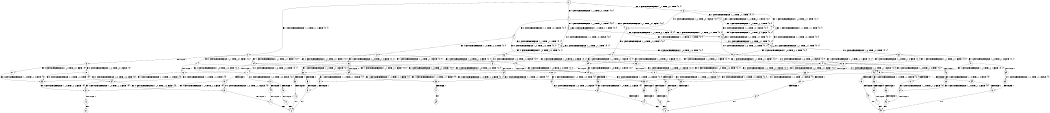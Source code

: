 digraph BCG {
size = "7, 10.5";
center = TRUE;
node [shape = circle];
0 [peripheries = 2];
0 -> 1 [label = "EX !0 !ATOMIC_EXCH_BRANCH (1, +1, TRUE, +0, 1, TRUE) !{0, 1}"];
0 -> 2 [label = "EX !1 !ATOMIC_EXCH_BRANCH (1, +1, TRUE, +1, 1, FALSE) !{0, 1}"];
0 -> 3 [label = "EX !0 !ATOMIC_EXCH_BRANCH (1, +1, TRUE, +0, 1, TRUE) !{0, 1}"];
1 -> 4 [label = "EX !0 !ATOMIC_EXCH_BRANCH (1, +1, TRUE, +0, 1, FALSE) !{0, 1}"];
1 -> 5 [label = "EX !1 !ATOMIC_EXCH_BRANCH (1, +1, TRUE, +1, 1, TRUE) !{0, 1}"];
1 -> 6 [label = "EX !0 !ATOMIC_EXCH_BRANCH (1, +1, TRUE, +0, 1, FALSE) !{0, 1}"];
2 -> 7 [label = "EX !0 !ATOMIC_EXCH_BRANCH (1, +1, TRUE, +0, 1, FALSE) !{0, 1}"];
2 -> 8 [label = "TERMINATE !1"];
2 -> 9 [label = "EX !0 !ATOMIC_EXCH_BRANCH (1, +1, TRUE, +0, 1, FALSE) !{0, 1}"];
3 -> 10 [label = "EX !1 !ATOMIC_EXCH_BRANCH (1, +1, TRUE, +1, 1, TRUE) !{0, 1}"];
3 -> 6 [label = "EX !0 !ATOMIC_EXCH_BRANCH (1, +1, TRUE, +0, 1, FALSE) !{0, 1}"];
3 -> 11 [label = "EX !1 !ATOMIC_EXCH_BRANCH (1, +1, TRUE, +1, 1, TRUE) !{0, 1}"];
4 -> 12 [label = "EX !0 !ATOMIC_EXCH_BRANCH (1, +0, TRUE, +1, 2, TRUE) !{0, 1}"];
4 -> 13 [label = "EX !1 !ATOMIC_EXCH_BRANCH (1, +1, TRUE, +1, 1, TRUE) !{0, 1}"];
4 -> 14 [label = "EX !0 !ATOMIC_EXCH_BRANCH (1, +0, TRUE, +1, 2, TRUE) !{0, 1}"];
5 -> 13 [label = "EX !0 !ATOMIC_EXCH_BRANCH (1, +1, TRUE, +0, 1, FALSE) !{0, 1}"];
5 -> 5 [label = "EX !1 !ATOMIC_EXCH_BRANCH (1, +1, TRUE, +1, 1, TRUE) !{0, 1}"];
5 -> 15 [label = "EX !0 !ATOMIC_EXCH_BRANCH (1, +1, TRUE, +0, 1, FALSE) !{0, 1}"];
6 -> 16 [label = "EX !1 !ATOMIC_EXCH_BRANCH (1, +1, TRUE, +1, 1, TRUE) !{0, 1}"];
6 -> 14 [label = "EX !0 !ATOMIC_EXCH_BRANCH (1, +0, TRUE, +1, 2, TRUE) !{0, 1}"];
6 -> 15 [label = "EX !1 !ATOMIC_EXCH_BRANCH (1, +1, TRUE, +1, 1, TRUE) !{0, 1}"];
7 -> 17 [label = "EX !0 !ATOMIC_EXCH_BRANCH (1, +0, TRUE, +1, 2, TRUE) !{0, 1}"];
7 -> 18 [label = "TERMINATE !1"];
7 -> 19 [label = "EX !0 !ATOMIC_EXCH_BRANCH (1, +0, TRUE, +1, 2, TRUE) !{0, 1}"];
8 -> 20 [label = "EX !0 !ATOMIC_EXCH_BRANCH (1, +1, TRUE, +0, 1, FALSE) !{0}"];
8 -> 21 [label = "EX !0 !ATOMIC_EXCH_BRANCH (1, +1, TRUE, +0, 1, FALSE) !{0}"];
9 -> 19 [label = "EX !0 !ATOMIC_EXCH_BRANCH (1, +0, TRUE, +1, 2, TRUE) !{0, 1}"];
9 -> 22 [label = "TERMINATE !1"];
10 -> 16 [label = "EX !0 !ATOMIC_EXCH_BRANCH (1, +1, TRUE, +0, 1, FALSE) !{0, 1}"];
10 -> 10 [label = "EX !1 !ATOMIC_EXCH_BRANCH (1, +1, TRUE, +1, 1, TRUE) !{0, 1}"];
10 -> 15 [label = "EX !0 !ATOMIC_EXCH_BRANCH (1, +1, TRUE, +0, 1, FALSE) !{0, 1}"];
11 -> 10 [label = "EX !1 !ATOMIC_EXCH_BRANCH (1, +1, TRUE, +1, 1, TRUE) !{0, 1}"];
11 -> 15 [label = "EX !0 !ATOMIC_EXCH_BRANCH (1, +1, TRUE, +0, 1, FALSE) !{0, 1}"];
11 -> 11 [label = "EX !1 !ATOMIC_EXCH_BRANCH (1, +1, TRUE, +1, 1, TRUE) !{0, 1}"];
12 -> 23 [label = "EX !0 !ATOMIC_EXCH_BRANCH (1, +0, TRUE, +1, 2, FALSE) !{0, 1}"];
12 -> 24 [label = "EX !1 !ATOMIC_EXCH_BRANCH (1, +1, TRUE, +1, 1, FALSE) !{0, 1}"];
12 -> 25 [label = "EX !0 !ATOMIC_EXCH_BRANCH (1, +0, TRUE, +1, 2, FALSE) !{0, 1}"];
13 -> 26 [label = "EX !0 !ATOMIC_EXCH_BRANCH (1, +0, TRUE, +1, 2, TRUE) !{0, 1}"];
13 -> 13 [label = "EX !1 !ATOMIC_EXCH_BRANCH (1, +1, TRUE, +1, 1, TRUE) !{0, 1}"];
13 -> 27 [label = "EX !0 !ATOMIC_EXCH_BRANCH (1, +0, TRUE, +1, 2, TRUE) !{0, 1}"];
14 -> 28 [label = "EX !1 !ATOMIC_EXCH_BRANCH (1, +1, TRUE, +1, 1, FALSE) !{0, 1}"];
14 -> 25 [label = "EX !0 !ATOMIC_EXCH_BRANCH (1, +0, TRUE, +1, 2, FALSE) !{0, 1}"];
14 -> 29 [label = "EX !1 !ATOMIC_EXCH_BRANCH (1, +1, TRUE, +1, 1, FALSE) !{0, 1}"];
15 -> 16 [label = "EX !1 !ATOMIC_EXCH_BRANCH (1, +1, TRUE, +1, 1, TRUE) !{0, 1}"];
15 -> 27 [label = "EX !0 !ATOMIC_EXCH_BRANCH (1, +0, TRUE, +1, 2, TRUE) !{0, 1}"];
15 -> 15 [label = "EX !1 !ATOMIC_EXCH_BRANCH (1, +1, TRUE, +1, 1, TRUE) !{0, 1}"];
16 -> 30 [label = "EX !0 !ATOMIC_EXCH_BRANCH (1, +0, TRUE, +1, 2, TRUE) !{0, 1}"];
16 -> 16 [label = "EX !1 !ATOMIC_EXCH_BRANCH (1, +1, TRUE, +1, 1, TRUE) !{0, 1}"];
16 -> 27 [label = "EX !0 !ATOMIC_EXCH_BRANCH (1, +0, TRUE, +1, 2, TRUE) !{0, 1}"];
17 -> 31 [label = "EX !0 !ATOMIC_EXCH_BRANCH (1, +0, TRUE, +1, 2, FALSE) !{0, 1}"];
17 -> 32 [label = "TERMINATE !1"];
17 -> 33 [label = "EX !0 !ATOMIC_EXCH_BRANCH (1, +0, TRUE, +1, 2, FALSE) !{0, 1}"];
18 -> 34 [label = "EX !0 !ATOMIC_EXCH_BRANCH (1, +0, TRUE, +1, 2, TRUE) !{0}"];
18 -> 35 [label = "EX !0 !ATOMIC_EXCH_BRANCH (1, +0, TRUE, +1, 2, TRUE) !{0}"];
19 -> 33 [label = "EX !0 !ATOMIC_EXCH_BRANCH (1, +0, TRUE, +1, 2, FALSE) !{0, 1}"];
19 -> 36 [label = "TERMINATE !1"];
20 -> 34 [label = "EX !0 !ATOMIC_EXCH_BRANCH (1, +0, TRUE, +1, 2, TRUE) !{0}"];
20 -> 35 [label = "EX !0 !ATOMIC_EXCH_BRANCH (1, +0, TRUE, +1, 2, TRUE) !{0}"];
21 -> 35 [label = "EX !0 !ATOMIC_EXCH_BRANCH (1, +0, TRUE, +1, 2, TRUE) !{0}"];
22 -> 37 [label = "EX !0 !ATOMIC_EXCH_BRANCH (1, +0, TRUE, +1, 2, TRUE) !{0}"];
23 -> 38 [label = "EX !1 !ATOMIC_EXCH_BRANCH (1, +1, TRUE, +1, 1, FALSE) !{0, 1}"];
23 -> 39 [label = "TERMINATE !0"];
24 -> 17 [label = "EX !0 !ATOMIC_EXCH_BRANCH (1, +0, TRUE, +1, 2, TRUE) !{0, 1}"];
24 -> 18 [label = "TERMINATE !1"];
24 -> 19 [label = "EX !0 !ATOMIC_EXCH_BRANCH (1, +0, TRUE, +1, 2, TRUE) !{0, 1}"];
25 -> 40 [label = "EX !1 !ATOMIC_EXCH_BRANCH (1, +1, TRUE, +1, 1, FALSE) !{0, 1}"];
25 -> 41 [label = "EX !1 !ATOMIC_EXCH_BRANCH (1, +1, TRUE, +1, 1, FALSE) !{0, 1}"];
25 -> 42 [label = "TERMINATE !0"];
26 -> 43 [label = "EX !0 !ATOMIC_EXCH_BRANCH (1, +0, TRUE, +1, 2, FALSE) !{0, 1}"];
26 -> 24 [label = "EX !1 !ATOMIC_EXCH_BRANCH (1, +1, TRUE, +1, 1, FALSE) !{0, 1}"];
26 -> 44 [label = "EX !0 !ATOMIC_EXCH_BRANCH (1, +0, TRUE, +1, 2, FALSE) !{0, 1}"];
27 -> 28 [label = "EX !1 !ATOMIC_EXCH_BRANCH (1, +1, TRUE, +1, 1, FALSE) !{0, 1}"];
27 -> 44 [label = "EX !0 !ATOMIC_EXCH_BRANCH (1, +0, TRUE, +1, 2, FALSE) !{0, 1}"];
27 -> 29 [label = "EX !1 !ATOMIC_EXCH_BRANCH (1, +1, TRUE, +1, 1, FALSE) !{0, 1}"];
28 -> 45 [label = "EX !0 !ATOMIC_EXCH_BRANCH (1, +0, TRUE, +1, 2, TRUE) !{0, 1}"];
28 -> 46 [label = "TERMINATE !1"];
28 -> 19 [label = "EX !0 !ATOMIC_EXCH_BRANCH (1, +0, TRUE, +1, 2, TRUE) !{0, 1}"];
29 -> 19 [label = "EX !0 !ATOMIC_EXCH_BRANCH (1, +0, TRUE, +1, 2, TRUE) !{0, 1}"];
29 -> 22 [label = "TERMINATE !1"];
30 -> 47 [label = "EX !0 !ATOMIC_EXCH_BRANCH (1, +0, TRUE, +1, 2, FALSE) !{0, 1}"];
30 -> 28 [label = "EX !1 !ATOMIC_EXCH_BRANCH (1, +1, TRUE, +1, 1, FALSE) !{0, 1}"];
30 -> 44 [label = "EX !0 !ATOMIC_EXCH_BRANCH (1, +0, TRUE, +1, 2, FALSE) !{0, 1}"];
31 -> 48 [label = "TERMINATE !0"];
31 -> 49 [label = "TERMINATE !1"];
32 -> 50 [label = "EX !0 !ATOMIC_EXCH_BRANCH (1, +0, TRUE, +1, 2, FALSE) !{0}"];
32 -> 51 [label = "EX !0 !ATOMIC_EXCH_BRANCH (1, +0, TRUE, +1, 2, FALSE) !{0}"];
33 -> 52 [label = "TERMINATE !0"];
33 -> 53 [label = "TERMINATE !1"];
34 -> 50 [label = "EX !0 !ATOMIC_EXCH_BRANCH (1, +0, TRUE, +1, 2, FALSE) !{0}"];
34 -> 51 [label = "EX !0 !ATOMIC_EXCH_BRANCH (1, +0, TRUE, +1, 2, FALSE) !{0}"];
35 -> 51 [label = "EX !0 !ATOMIC_EXCH_BRANCH (1, +0, TRUE, +1, 2, FALSE) !{0}"];
36 -> 54 [label = "EX !0 !ATOMIC_EXCH_BRANCH (1, +0, TRUE, +1, 2, FALSE) !{0}"];
37 -> 54 [label = "EX !0 !ATOMIC_EXCH_BRANCH (1, +0, TRUE, +1, 2, FALSE) !{0}"];
38 -> 55 [label = "TERMINATE !0"];
38 -> 56 [label = "TERMINATE !1"];
39 -> 57 [label = "EX !1 !ATOMIC_EXCH_BRANCH (1, +1, TRUE, +1, 1, FALSE) !{1}"];
39 -> 58 [label = "EX !1 !ATOMIC_EXCH_BRANCH (1, +1, TRUE, +1, 1, FALSE) !{1}"];
40 -> 59 [label = "TERMINATE !0"];
40 -> 60 [label = "TERMINATE !1"];
41 -> 61 [label = "TERMINATE !0"];
41 -> 62 [label = "TERMINATE !1"];
42 -> 63 [label = "EX !1 !ATOMIC_EXCH_BRANCH (1, +1, TRUE, +1, 1, FALSE) !{1}"];
43 -> 38 [label = "EX !1 !ATOMIC_EXCH_BRANCH (1, +1, TRUE, +1, 1, FALSE) !{0, 1}"];
43 -> 64 [label = "TERMINATE !0"];
44 -> 40 [label = "EX !1 !ATOMIC_EXCH_BRANCH (1, +1, TRUE, +1, 1, FALSE) !{0, 1}"];
44 -> 41 [label = "EX !1 !ATOMIC_EXCH_BRANCH (1, +1, TRUE, +1, 1, FALSE) !{0, 1}"];
44 -> 65 [label = "TERMINATE !0"];
45 -> 66 [label = "EX !0 !ATOMIC_EXCH_BRANCH (1, +0, TRUE, +1, 2, FALSE) !{0, 1}"];
45 -> 67 [label = "TERMINATE !1"];
45 -> 33 [label = "EX !0 !ATOMIC_EXCH_BRANCH (1, +0, TRUE, +1, 2, FALSE) !{0, 1}"];
46 -> 68 [label = "EX !0 !ATOMIC_EXCH_BRANCH (1, +0, TRUE, +1, 2, TRUE) !{0}"];
47 -> 40 [label = "EX !1 !ATOMIC_EXCH_BRANCH (1, +1, TRUE, +1, 1, FALSE) !{0, 1}"];
47 -> 69 [label = "TERMINATE !0"];
48 -> 70 [label = "TERMINATE !1"];
49 -> 71 [label = "TERMINATE !0"];
50 -> 71 [label = "TERMINATE !0"];
51 -> 72 [label = "TERMINATE !0"];
52 -> 73 [label = "TERMINATE !1"];
53 -> 74 [label = "TERMINATE !0"];
54 -> 74 [label = "TERMINATE !0"];
55 -> 75 [label = "TERMINATE !1"];
56 -> 76 [label = "TERMINATE !0"];
57 -> 75 [label = "TERMINATE !1"];
58 -> 77 [label = "TERMINATE !1"];
59 -> 78 [label = "TERMINATE !1"];
60 -> 79 [label = "TERMINATE !0"];
61 -> 80 [label = "TERMINATE !1"];
62 -> 81 [label = "TERMINATE !0"];
63 -> 80 [label = "TERMINATE !1"];
64 -> 57 [label = "EX !1 !ATOMIC_EXCH_BRANCH (1, +1, TRUE, +1, 1, FALSE) !{1}"];
64 -> 58 [label = "EX !1 !ATOMIC_EXCH_BRANCH (1, +1, TRUE, +1, 1, FALSE) !{1}"];
65 -> 63 [label = "EX !1 !ATOMIC_EXCH_BRANCH (1, +1, TRUE, +1, 1, FALSE) !{1}"];
66 -> 82 [label = "TERMINATE !0"];
66 -> 83 [label = "TERMINATE !1"];
67 -> 84 [label = "EX !0 !ATOMIC_EXCH_BRANCH (1, +0, TRUE, +1, 2, FALSE) !{0}"];
68 -> 84 [label = "EX !0 !ATOMIC_EXCH_BRANCH (1, +0, TRUE, +1, 2, FALSE) !{0}"];
69 -> 85 [label = "EX !1 !ATOMIC_EXCH_BRANCH (1, +1, TRUE, +1, 1, FALSE) !{1}"];
70 -> 86 [label = "exit"];
71 -> 86 [label = "exit"];
72 -> 87 [label = "exit"];
73 -> 88 [label = "exit"];
74 -> 88 [label = "exit"];
75 -> 86 [label = "exit"];
76 -> 86 [label = "exit"];
77 -> 89 [label = "exit"];
78 -> 90 [label = "exit"];
79 -> 90 [label = "exit"];
80 -> 88 [label = "exit"];
81 -> 88 [label = "exit"];
82 -> 91 [label = "TERMINATE !1"];
83 -> 92 [label = "TERMINATE !0"];
84 -> 92 [label = "TERMINATE !0"];
85 -> 78 [label = "TERMINATE !1"];
91 -> 90 [label = "exit"];
92 -> 90 [label = "exit"];
}
